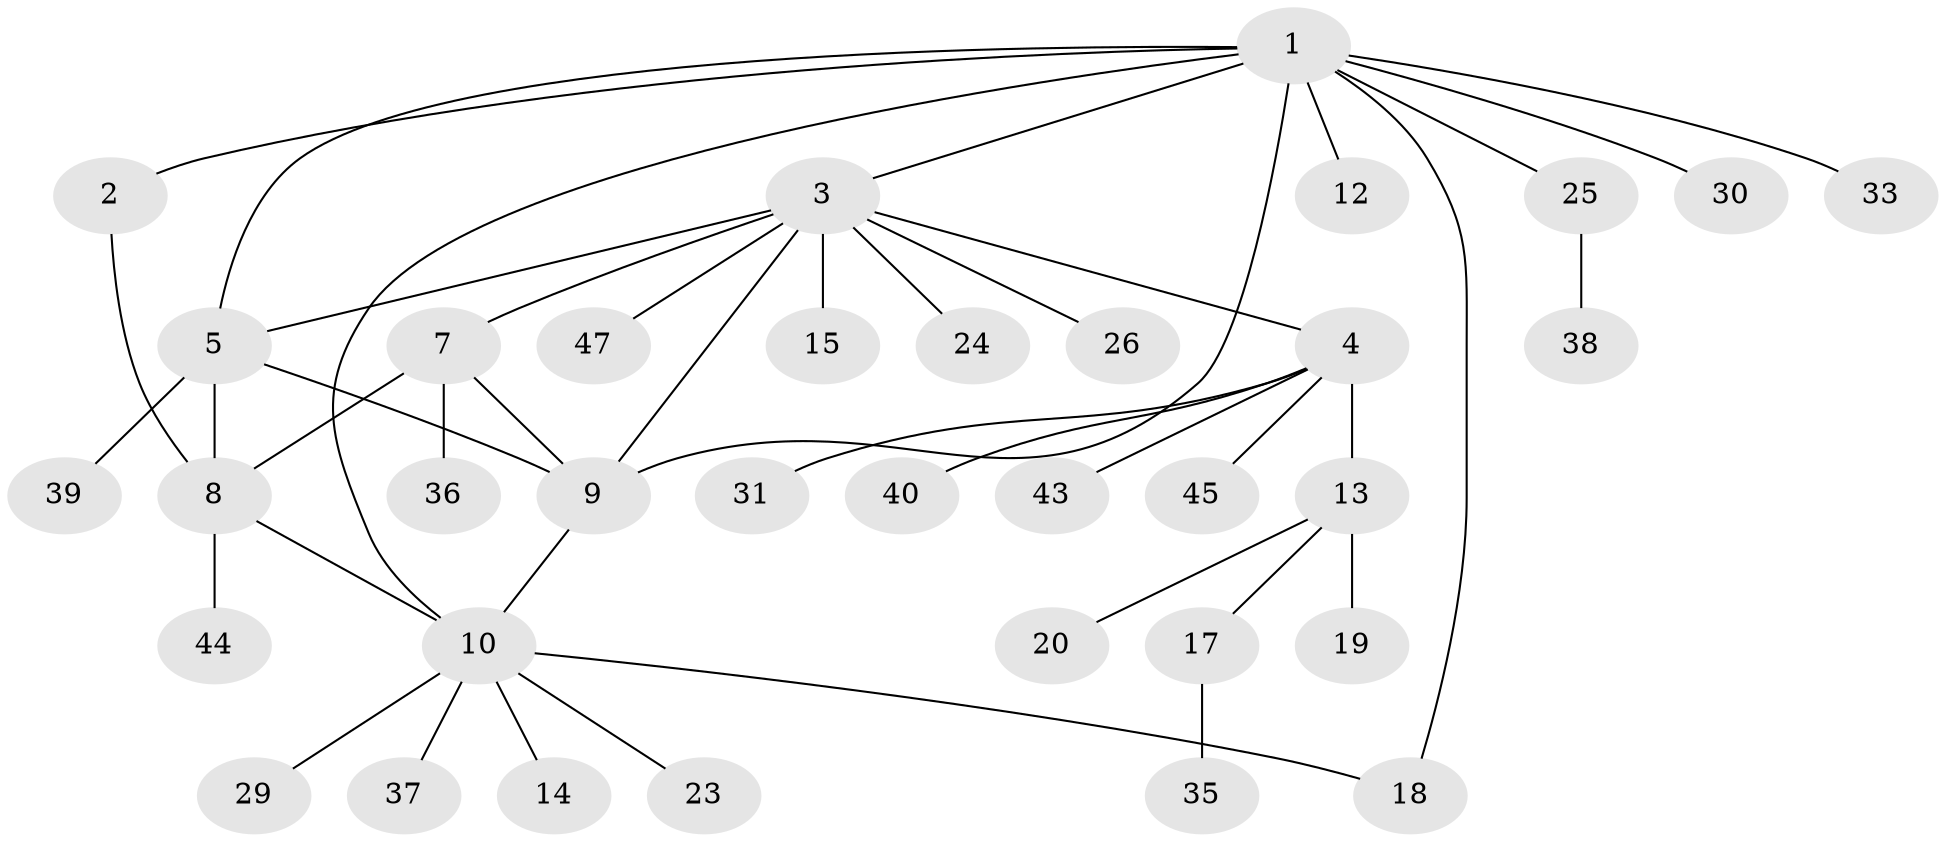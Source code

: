 // original degree distribution, {11: 0.02, 3: 0.06, 5: 0.08, 7: 0.02, 6: 0.04, 4: 0.02, 8: 0.02, 2: 0.16, 1: 0.58}
// Generated by graph-tools (version 1.1) at 2025/42/03/06/25 10:42:14]
// undirected, 35 vertices, 43 edges
graph export_dot {
graph [start="1"]
  node [color=gray90,style=filled];
  1 [super="+16"];
  2 [super="+48"];
  3 [super="+6"];
  4 [super="+34"];
  5 [super="+21"];
  7 [super="+11"];
  8 [super="+50"];
  9;
  10 [super="+22"];
  12;
  13 [super="+32"];
  14 [super="+42"];
  15;
  17 [super="+27"];
  18;
  19;
  20;
  23;
  24;
  25 [super="+28"];
  26 [super="+41"];
  29;
  30;
  31;
  33;
  35;
  36;
  37;
  38;
  39;
  40 [super="+49"];
  43 [super="+46"];
  44;
  45;
  47;
  1 -- 2;
  1 -- 3;
  1 -- 5;
  1 -- 9;
  1 -- 12;
  1 -- 18;
  1 -- 25;
  1 -- 30;
  1 -- 33;
  1 -- 10;
  2 -- 8;
  3 -- 4;
  3 -- 7;
  3 -- 9;
  3 -- 5;
  3 -- 24;
  3 -- 26;
  3 -- 15;
  3 -- 47;
  4 -- 13;
  4 -- 31;
  4 -- 40;
  4 -- 43;
  4 -- 45;
  5 -- 8;
  5 -- 9;
  5 -- 39;
  7 -- 8;
  7 -- 36;
  7 -- 9;
  8 -- 10;
  8 -- 44;
  9 -- 10;
  10 -- 14;
  10 -- 18;
  10 -- 23;
  10 -- 29;
  10 -- 37;
  13 -- 17;
  13 -- 19;
  13 -- 20;
  17 -- 35;
  25 -- 38;
}
